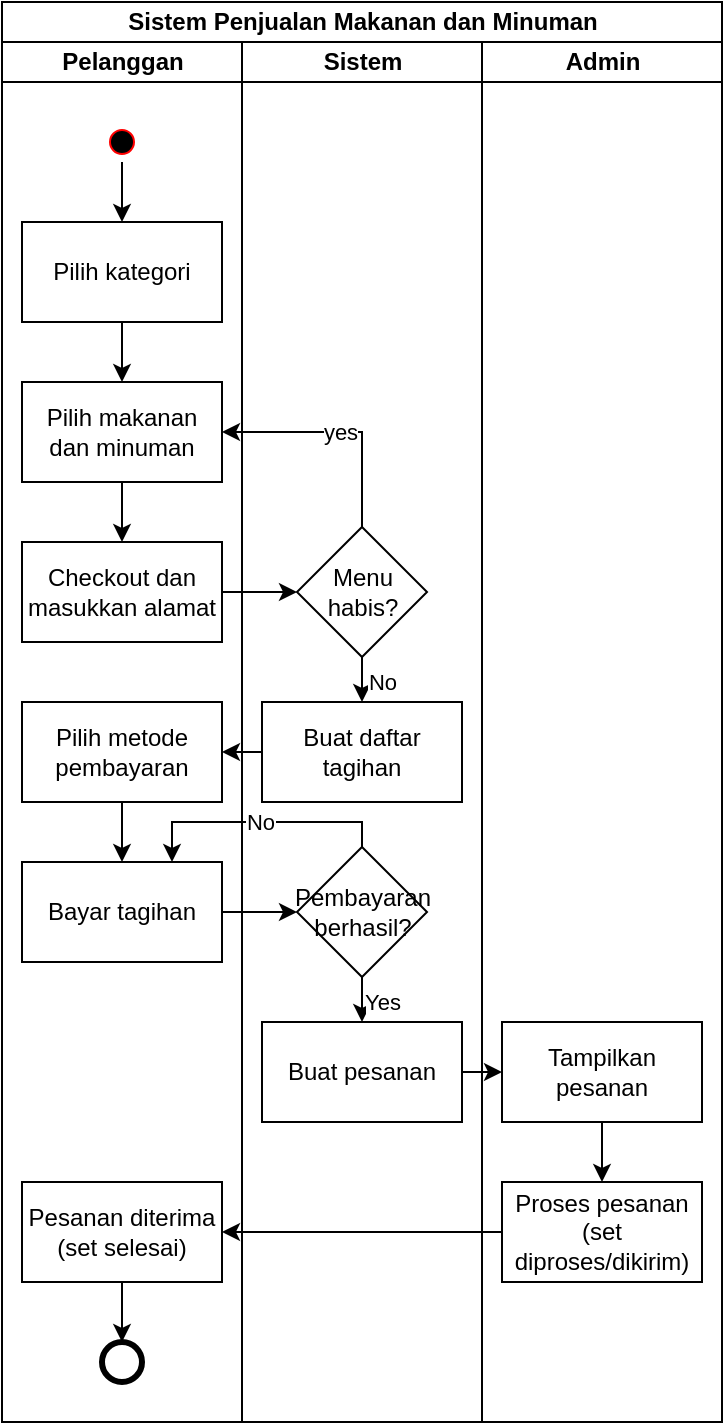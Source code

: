 <mxfile version="26.0.3">
  <diagram name="Page-1" id="2ZXp6f_zV0ALPMjxGurc">
    <mxGraphModel dx="814" dy="492" grid="1" gridSize="10" guides="1" tooltips="1" connect="1" arrows="1" fold="1" page="1" pageScale="1" pageWidth="1169" pageHeight="827" math="0" shadow="0">
      <root>
        <mxCell id="0" />
        <mxCell id="1" parent="0" />
        <mxCell id="vi78r01F3k-2fIKYilnz-6" value="Sistem Penjualan Makanan dan Minuman" style="swimlane;childLayout=stackLayout;resizeParent=1;resizeParentMax=0;startSize=20;html=1;" vertex="1" parent="1">
          <mxGeometry x="300" y="50" width="360" height="710" as="geometry" />
        </mxCell>
        <mxCell id="vi78r01F3k-2fIKYilnz-7" value="Pelanggan" style="swimlane;startSize=20;html=1;" vertex="1" parent="vi78r01F3k-2fIKYilnz-6">
          <mxGeometry y="20" width="120" height="690" as="geometry" />
        </mxCell>
        <mxCell id="vi78r01F3k-2fIKYilnz-15" style="edgeStyle=orthogonalEdgeStyle;rounded=0;orthogonalLoop=1;jettySize=auto;html=1;exitX=0.5;exitY=1;exitDx=0;exitDy=0;entryX=0.5;entryY=0;entryDx=0;entryDy=0;" edge="1" parent="vi78r01F3k-2fIKYilnz-7" source="vi78r01F3k-2fIKYilnz-10" target="vi78r01F3k-2fIKYilnz-13">
          <mxGeometry relative="1" as="geometry" />
        </mxCell>
        <mxCell id="vi78r01F3k-2fIKYilnz-10" value="" style="ellipse;html=1;shape=startState;fillColor=#000000;strokeColor=#ff0000;" vertex="1" parent="vi78r01F3k-2fIKYilnz-7">
          <mxGeometry x="50" y="40" width="20" height="20" as="geometry" />
        </mxCell>
        <mxCell id="vi78r01F3k-2fIKYilnz-17" style="edgeStyle=orthogonalEdgeStyle;rounded=0;orthogonalLoop=1;jettySize=auto;html=1;exitX=0.5;exitY=1;exitDx=0;exitDy=0;entryX=0.5;entryY=0;entryDx=0;entryDy=0;" edge="1" parent="vi78r01F3k-2fIKYilnz-7" source="vi78r01F3k-2fIKYilnz-13" target="vi78r01F3k-2fIKYilnz-14">
          <mxGeometry relative="1" as="geometry" />
        </mxCell>
        <mxCell id="vi78r01F3k-2fIKYilnz-13" value="Pilih kategori" style="rounded=0;whiteSpace=wrap;html=1;" vertex="1" parent="vi78r01F3k-2fIKYilnz-7">
          <mxGeometry x="10" y="90" width="100" height="50" as="geometry" />
        </mxCell>
        <mxCell id="vi78r01F3k-2fIKYilnz-18" style="edgeStyle=orthogonalEdgeStyle;rounded=0;orthogonalLoop=1;jettySize=auto;html=1;exitX=0.5;exitY=1;exitDx=0;exitDy=0;entryX=0.5;entryY=0;entryDx=0;entryDy=0;" edge="1" parent="vi78r01F3k-2fIKYilnz-7" source="vi78r01F3k-2fIKYilnz-14" target="vi78r01F3k-2fIKYilnz-16">
          <mxGeometry relative="1" as="geometry" />
        </mxCell>
        <mxCell id="vi78r01F3k-2fIKYilnz-14" value="Pilih makanan dan minuman" style="rounded=0;whiteSpace=wrap;html=1;" vertex="1" parent="vi78r01F3k-2fIKYilnz-7">
          <mxGeometry x="10" y="170" width="100" height="50" as="geometry" />
        </mxCell>
        <mxCell id="vi78r01F3k-2fIKYilnz-16" value="Checkout dan masukkan alamat" style="rounded=0;whiteSpace=wrap;html=1;" vertex="1" parent="vi78r01F3k-2fIKYilnz-7">
          <mxGeometry x="10" y="250" width="100" height="50" as="geometry" />
        </mxCell>
        <mxCell id="vi78r01F3k-2fIKYilnz-33" style="edgeStyle=orthogonalEdgeStyle;rounded=0;orthogonalLoop=1;jettySize=auto;html=1;exitX=0.5;exitY=1;exitDx=0;exitDy=0;entryX=0.5;entryY=0;entryDx=0;entryDy=0;" edge="1" parent="vi78r01F3k-2fIKYilnz-7" source="vi78r01F3k-2fIKYilnz-27" target="vi78r01F3k-2fIKYilnz-28">
          <mxGeometry relative="1" as="geometry" />
        </mxCell>
        <mxCell id="vi78r01F3k-2fIKYilnz-27" value="Pilih metode pembayaran" style="rounded=0;whiteSpace=wrap;html=1;" vertex="1" parent="vi78r01F3k-2fIKYilnz-7">
          <mxGeometry x="10" y="330" width="100" height="50" as="geometry" />
        </mxCell>
        <mxCell id="vi78r01F3k-2fIKYilnz-28" value="Bayar tagihan" style="rounded=0;whiteSpace=wrap;html=1;" vertex="1" parent="vi78r01F3k-2fIKYilnz-7">
          <mxGeometry x="10" y="410" width="100" height="50" as="geometry" />
        </mxCell>
        <mxCell id="vi78r01F3k-2fIKYilnz-47" style="edgeStyle=orthogonalEdgeStyle;rounded=0;orthogonalLoop=1;jettySize=auto;html=1;exitX=0.5;exitY=1;exitDx=0;exitDy=0;" edge="1" parent="vi78r01F3k-2fIKYilnz-7" source="vi78r01F3k-2fIKYilnz-38" target="vi78r01F3k-2fIKYilnz-46">
          <mxGeometry relative="1" as="geometry" />
        </mxCell>
        <mxCell id="vi78r01F3k-2fIKYilnz-38" value="Pesanan diterima&lt;div&gt;(set selesai)&lt;/div&gt;" style="rounded=0;whiteSpace=wrap;html=1;" vertex="1" parent="vi78r01F3k-2fIKYilnz-7">
          <mxGeometry x="10" y="570" width="100" height="50" as="geometry" />
        </mxCell>
        <mxCell id="vi78r01F3k-2fIKYilnz-46" value="" style="points=[[0.145,0.145,0],[0.5,0,0],[0.855,0.145,0],[1,0.5,0],[0.855,0.855,0],[0.5,1,0],[0.145,0.855,0],[0,0.5,0]];shape=mxgraph.bpmn.event;html=1;verticalLabelPosition=bottom;labelBackgroundColor=#ffffff;verticalAlign=top;align=center;perimeter=ellipsePerimeter;outlineConnect=0;aspect=fixed;outline=end;symbol=terminate2;" vertex="1" parent="vi78r01F3k-2fIKYilnz-7">
          <mxGeometry x="50" y="650" width="20" height="20" as="geometry" />
        </mxCell>
        <mxCell id="vi78r01F3k-2fIKYilnz-8" value="Sistem" style="swimlane;startSize=20;html=1;" vertex="1" parent="vi78r01F3k-2fIKYilnz-6">
          <mxGeometry x="120" y="20" width="120" height="690" as="geometry" />
        </mxCell>
        <mxCell id="vi78r01F3k-2fIKYilnz-31" value="No" style="edgeStyle=orthogonalEdgeStyle;rounded=0;orthogonalLoop=1;jettySize=auto;html=1;exitX=0.5;exitY=1;exitDx=0;exitDy=0;entryX=0.5;entryY=0;entryDx=0;entryDy=0;" edge="1" parent="vi78r01F3k-2fIKYilnz-8" source="vi78r01F3k-2fIKYilnz-22" target="vi78r01F3k-2fIKYilnz-26">
          <mxGeometry x="0.111" y="10" relative="1" as="geometry">
            <mxPoint as="offset" />
          </mxGeometry>
        </mxCell>
        <mxCell id="vi78r01F3k-2fIKYilnz-22" value="Menu habis?" style="rhombus;whiteSpace=wrap;html=1;" vertex="1" parent="vi78r01F3k-2fIKYilnz-8">
          <mxGeometry x="27.5" y="242.5" width="65" height="65" as="geometry" />
        </mxCell>
        <mxCell id="vi78r01F3k-2fIKYilnz-26" value="Buat daftar tagihan" style="rounded=0;whiteSpace=wrap;html=1;" vertex="1" parent="vi78r01F3k-2fIKYilnz-8">
          <mxGeometry x="10" y="330" width="100" height="50" as="geometry" />
        </mxCell>
        <mxCell id="vi78r01F3k-2fIKYilnz-41" value="Yes" style="edgeStyle=orthogonalEdgeStyle;rounded=0;orthogonalLoop=1;jettySize=auto;html=1;exitX=0.5;exitY=1;exitDx=0;exitDy=0;entryX=0.5;entryY=0;entryDx=0;entryDy=0;" edge="1" parent="vi78r01F3k-2fIKYilnz-8" source="vi78r01F3k-2fIKYilnz-30" target="vi78r01F3k-2fIKYilnz-35">
          <mxGeometry x="0.111" y="10" relative="1" as="geometry">
            <mxPoint as="offset" />
          </mxGeometry>
        </mxCell>
        <mxCell id="vi78r01F3k-2fIKYilnz-30" value="Pembayaran berhasil?" style="rhombus;whiteSpace=wrap;html=1;" vertex="1" parent="vi78r01F3k-2fIKYilnz-8">
          <mxGeometry x="27.5" y="402.5" width="65" height="65" as="geometry" />
        </mxCell>
        <mxCell id="vi78r01F3k-2fIKYilnz-35" value="Buat pesanan" style="rounded=0;whiteSpace=wrap;html=1;" vertex="1" parent="vi78r01F3k-2fIKYilnz-8">
          <mxGeometry x="10" y="490" width="100" height="50" as="geometry" />
        </mxCell>
        <mxCell id="vi78r01F3k-2fIKYilnz-9" value="Admin" style="swimlane;startSize=20;html=1;" vertex="1" parent="vi78r01F3k-2fIKYilnz-6">
          <mxGeometry x="240" y="20" width="120" height="690" as="geometry" />
        </mxCell>
        <mxCell id="vi78r01F3k-2fIKYilnz-44" style="edgeStyle=orthogonalEdgeStyle;rounded=0;orthogonalLoop=1;jettySize=auto;html=1;exitX=0.5;exitY=1;exitDx=0;exitDy=0;entryX=0.5;entryY=0;entryDx=0;entryDy=0;" edge="1" parent="vi78r01F3k-2fIKYilnz-9" source="vi78r01F3k-2fIKYilnz-36" target="vi78r01F3k-2fIKYilnz-40">
          <mxGeometry relative="1" as="geometry" />
        </mxCell>
        <mxCell id="vi78r01F3k-2fIKYilnz-36" value="Tampilkan pesanan" style="rounded=0;whiteSpace=wrap;html=1;" vertex="1" parent="vi78r01F3k-2fIKYilnz-9">
          <mxGeometry x="10" y="490" width="100" height="50" as="geometry" />
        </mxCell>
        <mxCell id="vi78r01F3k-2fIKYilnz-40" value="Proses pesanan&lt;div&gt;(set diproses/dikirim)&lt;/div&gt;" style="rounded=0;whiteSpace=wrap;html=1;" vertex="1" parent="vi78r01F3k-2fIKYilnz-9">
          <mxGeometry x="10" y="570" width="100" height="50" as="geometry" />
        </mxCell>
        <mxCell id="vi78r01F3k-2fIKYilnz-24" style="edgeStyle=orthogonalEdgeStyle;rounded=0;orthogonalLoop=1;jettySize=auto;html=1;exitX=1;exitY=0.5;exitDx=0;exitDy=0;entryX=0;entryY=0.5;entryDx=0;entryDy=0;" edge="1" parent="vi78r01F3k-2fIKYilnz-6" source="vi78r01F3k-2fIKYilnz-16" target="vi78r01F3k-2fIKYilnz-22">
          <mxGeometry relative="1" as="geometry" />
        </mxCell>
        <mxCell id="vi78r01F3k-2fIKYilnz-25" value="yes" style="edgeStyle=orthogonalEdgeStyle;rounded=0;orthogonalLoop=1;jettySize=auto;html=1;exitX=0.5;exitY=0;exitDx=0;exitDy=0;entryX=1;entryY=0.5;entryDx=0;entryDy=0;" edge="1" parent="vi78r01F3k-2fIKYilnz-6" source="vi78r01F3k-2fIKYilnz-22" target="vi78r01F3k-2fIKYilnz-14">
          <mxGeometry relative="1" as="geometry" />
        </mxCell>
        <mxCell id="vi78r01F3k-2fIKYilnz-32" style="edgeStyle=orthogonalEdgeStyle;rounded=0;orthogonalLoop=1;jettySize=auto;html=1;exitX=0;exitY=0.5;exitDx=0;exitDy=0;entryX=1;entryY=0.5;entryDx=0;entryDy=0;" edge="1" parent="vi78r01F3k-2fIKYilnz-6" source="vi78r01F3k-2fIKYilnz-26" target="vi78r01F3k-2fIKYilnz-27">
          <mxGeometry relative="1" as="geometry" />
        </mxCell>
        <mxCell id="vi78r01F3k-2fIKYilnz-34" style="edgeStyle=orthogonalEdgeStyle;rounded=0;orthogonalLoop=1;jettySize=auto;html=1;exitX=1;exitY=0.5;exitDx=0;exitDy=0;entryX=0;entryY=0.5;entryDx=0;entryDy=0;" edge="1" parent="vi78r01F3k-2fIKYilnz-6" source="vi78r01F3k-2fIKYilnz-28" target="vi78r01F3k-2fIKYilnz-30">
          <mxGeometry relative="1" as="geometry" />
        </mxCell>
        <mxCell id="vi78r01F3k-2fIKYilnz-42" style="edgeStyle=orthogonalEdgeStyle;rounded=0;orthogonalLoop=1;jettySize=auto;html=1;exitX=1;exitY=0.5;exitDx=0;exitDy=0;entryX=0;entryY=0.5;entryDx=0;entryDy=0;" edge="1" parent="vi78r01F3k-2fIKYilnz-6" source="vi78r01F3k-2fIKYilnz-35" target="vi78r01F3k-2fIKYilnz-36">
          <mxGeometry relative="1" as="geometry" />
        </mxCell>
        <mxCell id="vi78r01F3k-2fIKYilnz-43" value="No" style="edgeStyle=orthogonalEdgeStyle;rounded=0;orthogonalLoop=1;jettySize=auto;html=1;exitX=0.5;exitY=0;exitDx=0;exitDy=0;entryX=0.75;entryY=0;entryDx=0;entryDy=0;" edge="1" parent="vi78r01F3k-2fIKYilnz-6" source="vi78r01F3k-2fIKYilnz-30" target="vi78r01F3k-2fIKYilnz-28">
          <mxGeometry relative="1" as="geometry">
            <Array as="points">
              <mxPoint x="180" y="410" />
              <mxPoint x="85" y="410" />
            </Array>
          </mxGeometry>
        </mxCell>
        <mxCell id="vi78r01F3k-2fIKYilnz-45" style="edgeStyle=orthogonalEdgeStyle;rounded=0;orthogonalLoop=1;jettySize=auto;html=1;exitX=0;exitY=0.5;exitDx=0;exitDy=0;entryX=1;entryY=0.5;entryDx=0;entryDy=0;" edge="1" parent="vi78r01F3k-2fIKYilnz-6" source="vi78r01F3k-2fIKYilnz-40" target="vi78r01F3k-2fIKYilnz-38">
          <mxGeometry relative="1" as="geometry" />
        </mxCell>
      </root>
    </mxGraphModel>
  </diagram>
</mxfile>
